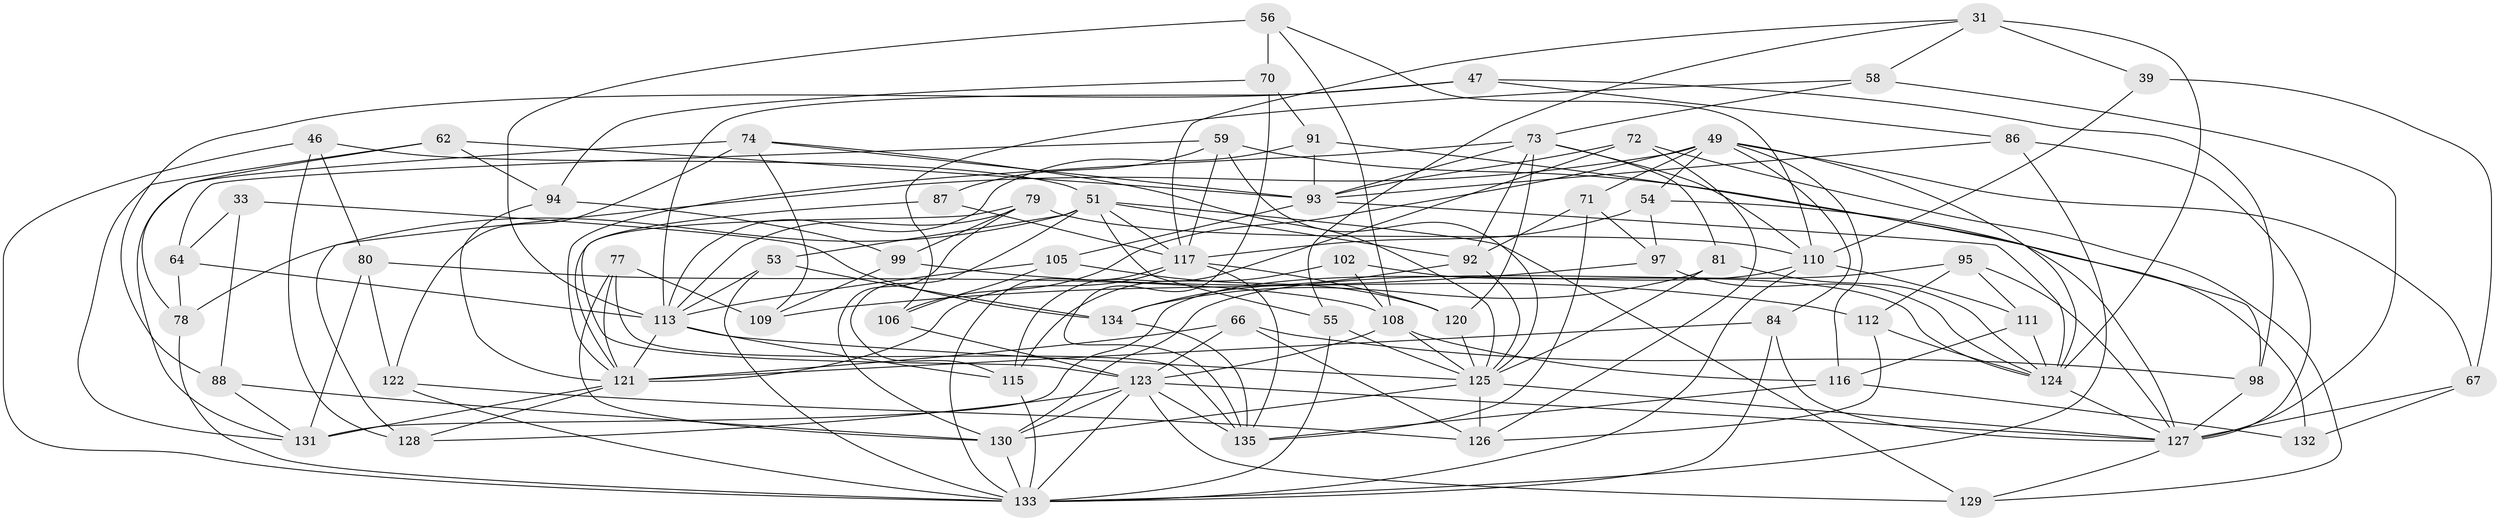 // original degree distribution, {4: 1.0}
// Generated by graph-tools (version 1.1) at 2025/59/03/09/25 04:59:26]
// undirected, 67 vertices, 175 edges
graph export_dot {
graph [start="1"]
  node [color=gray90,style=filled];
  31 [super="+19"];
  33;
  39;
  46;
  47;
  49 [super="+1+9"];
  51 [super="+21+42"];
  53;
  54;
  55;
  56 [super="+36"];
  58;
  59 [super="+28"];
  62;
  64;
  66 [super="+57"];
  67;
  70 [super="+52"];
  71;
  72;
  73 [super="+3+14"];
  74 [super="+6"];
  77;
  78;
  79 [super="+75"];
  80;
  81;
  84;
  86;
  87;
  88;
  91;
  92 [super="+17"];
  93 [super="+83"];
  94;
  95;
  97;
  98;
  99;
  102;
  105;
  106;
  108 [super="+44"];
  109;
  110 [super="+40+107"];
  111;
  112;
  113 [super="+2+29+10+85"];
  115 [super="+90"];
  116 [super="+23"];
  117 [super="+24+76"];
  120;
  121 [super="+16+41+65"];
  122 [super="+103"];
  123 [super="+101+119"];
  124 [super="+25+60+48"];
  125 [super="+7+69+18+20+37"];
  126 [super="+100"];
  127 [super="+96"];
  128;
  129 [super="+114"];
  130 [super="+68"];
  131 [super="+82+118"];
  132;
  133 [super="+50+104"];
  134 [super="+11"];
  135 [super="+63"];
  31 -- 58;
  31 -- 39 [weight=2];
  31 -- 55;
  31 -- 117;
  31 -- 124;
  33 -- 88;
  33 -- 64;
  33 -- 134 [weight=2];
  39 -- 67;
  39 -- 110;
  46 -- 80;
  46 -- 128;
  46 -- 51;
  46 -- 133;
  47 -- 98;
  47 -- 86;
  47 -- 88;
  47 -- 113;
  49 -- 84;
  49 -- 106;
  49 -- 54;
  49 -- 71;
  49 -- 128;
  49 -- 67;
  49 -- 116;
  49 -- 124;
  51 -- 92 [weight=3];
  51 -- 78;
  51 -- 129;
  51 -- 115;
  51 -- 117;
  51 -- 53;
  51 -- 55;
  53 -- 134;
  53 -- 113;
  53 -- 133;
  54 -- 132;
  54 -- 97;
  54 -- 117;
  55 -- 133;
  55 -- 125;
  56 -- 113 [weight=2];
  56 -- 70 [weight=2];
  56 -- 110;
  56 -- 108;
  58 -- 106;
  58 -- 73;
  58 -- 127;
  59 -- 98;
  59 -- 87 [weight=2];
  59 -- 64;
  59 -- 117;
  59 -- 125;
  62 -- 78;
  62 -- 94;
  62 -- 131;
  62 -- 93;
  64 -- 113;
  64 -- 78;
  66 -- 126;
  66 -- 123 [weight=2];
  66 -- 121 [weight=2];
  66 -- 98;
  67 -- 127;
  67 -- 132;
  70 -- 91;
  70 -- 94;
  70 -- 135 [weight=2];
  71 -- 97;
  71 -- 92;
  71 -- 135;
  72 -- 126;
  72 -- 129;
  72 -- 115;
  72 -- 93;
  73 -- 92 [weight=2];
  73 -- 81;
  73 -- 93;
  73 -- 120;
  73 -- 121;
  73 -- 110;
  74 -- 122 [weight=2];
  74 -- 109;
  74 -- 125;
  74 -- 131;
  74 -- 93;
  77 -- 109;
  77 -- 135;
  77 -- 121;
  77 -- 130;
  78 -- 133;
  79 -- 99;
  79 -- 113;
  79 -- 110 [weight=2];
  79 -- 121;
  79 -- 130;
  80 -- 131;
  80 -- 108;
  80 -- 122;
  81 -- 125;
  81 -- 134;
  81 -- 124;
  84 -- 121;
  84 -- 127;
  84 -- 133;
  86 -- 127;
  86 -- 93;
  86 -- 133;
  87 -- 117;
  87 -- 123;
  88 -- 130;
  88 -- 131;
  91 -- 93;
  91 -- 113;
  91 -- 127;
  92 -- 134;
  92 -- 125;
  93 -- 105;
  93 -- 124;
  94 -- 99;
  94 -- 121;
  95 -- 111;
  95 -- 112;
  95 -- 130;
  95 -- 127;
  97 -- 109;
  97 -- 124;
  98 -- 127;
  99 -- 112;
  99 -- 109;
  102 -- 108;
  102 -- 124;
  102 -- 115 [weight=2];
  105 -- 120;
  105 -- 106;
  105 -- 113;
  106 -- 123;
  108 -- 125;
  108 -- 116;
  108 -- 123;
  110 -- 133 [weight=2];
  110 -- 131 [weight=2];
  110 -- 111;
  111 -- 116;
  111 -- 124;
  112 -- 124;
  112 -- 126;
  113 -- 121 [weight=2];
  113 -- 115;
  113 -- 125;
  115 -- 133;
  116 -- 132 [weight=2];
  116 -- 135;
  117 -- 120;
  117 -- 121 [weight=2];
  117 -- 135;
  117 -- 133;
  120 -- 125;
  121 -- 128;
  121 -- 131 [weight=2];
  122 -- 126;
  122 -- 133 [weight=2];
  123 -- 129 [weight=2];
  123 -- 128;
  123 -- 127;
  123 -- 135;
  123 -- 133;
  123 -- 130;
  124 -- 127 [weight=2];
  125 -- 126 [weight=2];
  125 -- 127 [weight=2];
  125 -- 130 [weight=2];
  127 -- 129 [weight=2];
  130 -- 133;
  134 -- 135;
}
